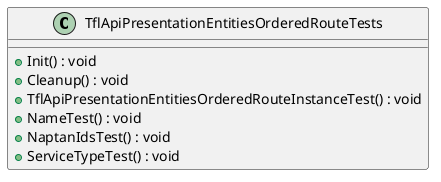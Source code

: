 @startuml
class TflApiPresentationEntitiesOrderedRouteTests {
    + Init() : void
    + Cleanup() : void
    + TflApiPresentationEntitiesOrderedRouteInstanceTest() : void
    + NameTest() : void
    + NaptanIdsTest() : void
    + ServiceTypeTest() : void
}
@enduml
